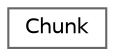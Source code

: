 digraph "Graphical Class Hierarchy"
{
 // LATEX_PDF_SIZE
  bgcolor="transparent";
  edge [fontname=Helvetica,fontsize=10,labelfontname=Helvetica,labelfontsize=10];
  node [fontname=Helvetica,fontsize=10,shape=box,height=0.2,width=0.4];
  rankdir="LR";
  Node0 [id="Node000000",label="Chunk",height=0.2,width=0.4,color="grey40", fillcolor="white", style="filled",URL="$classChunk.html",tooltip="The class for storing bytecode."];
}
